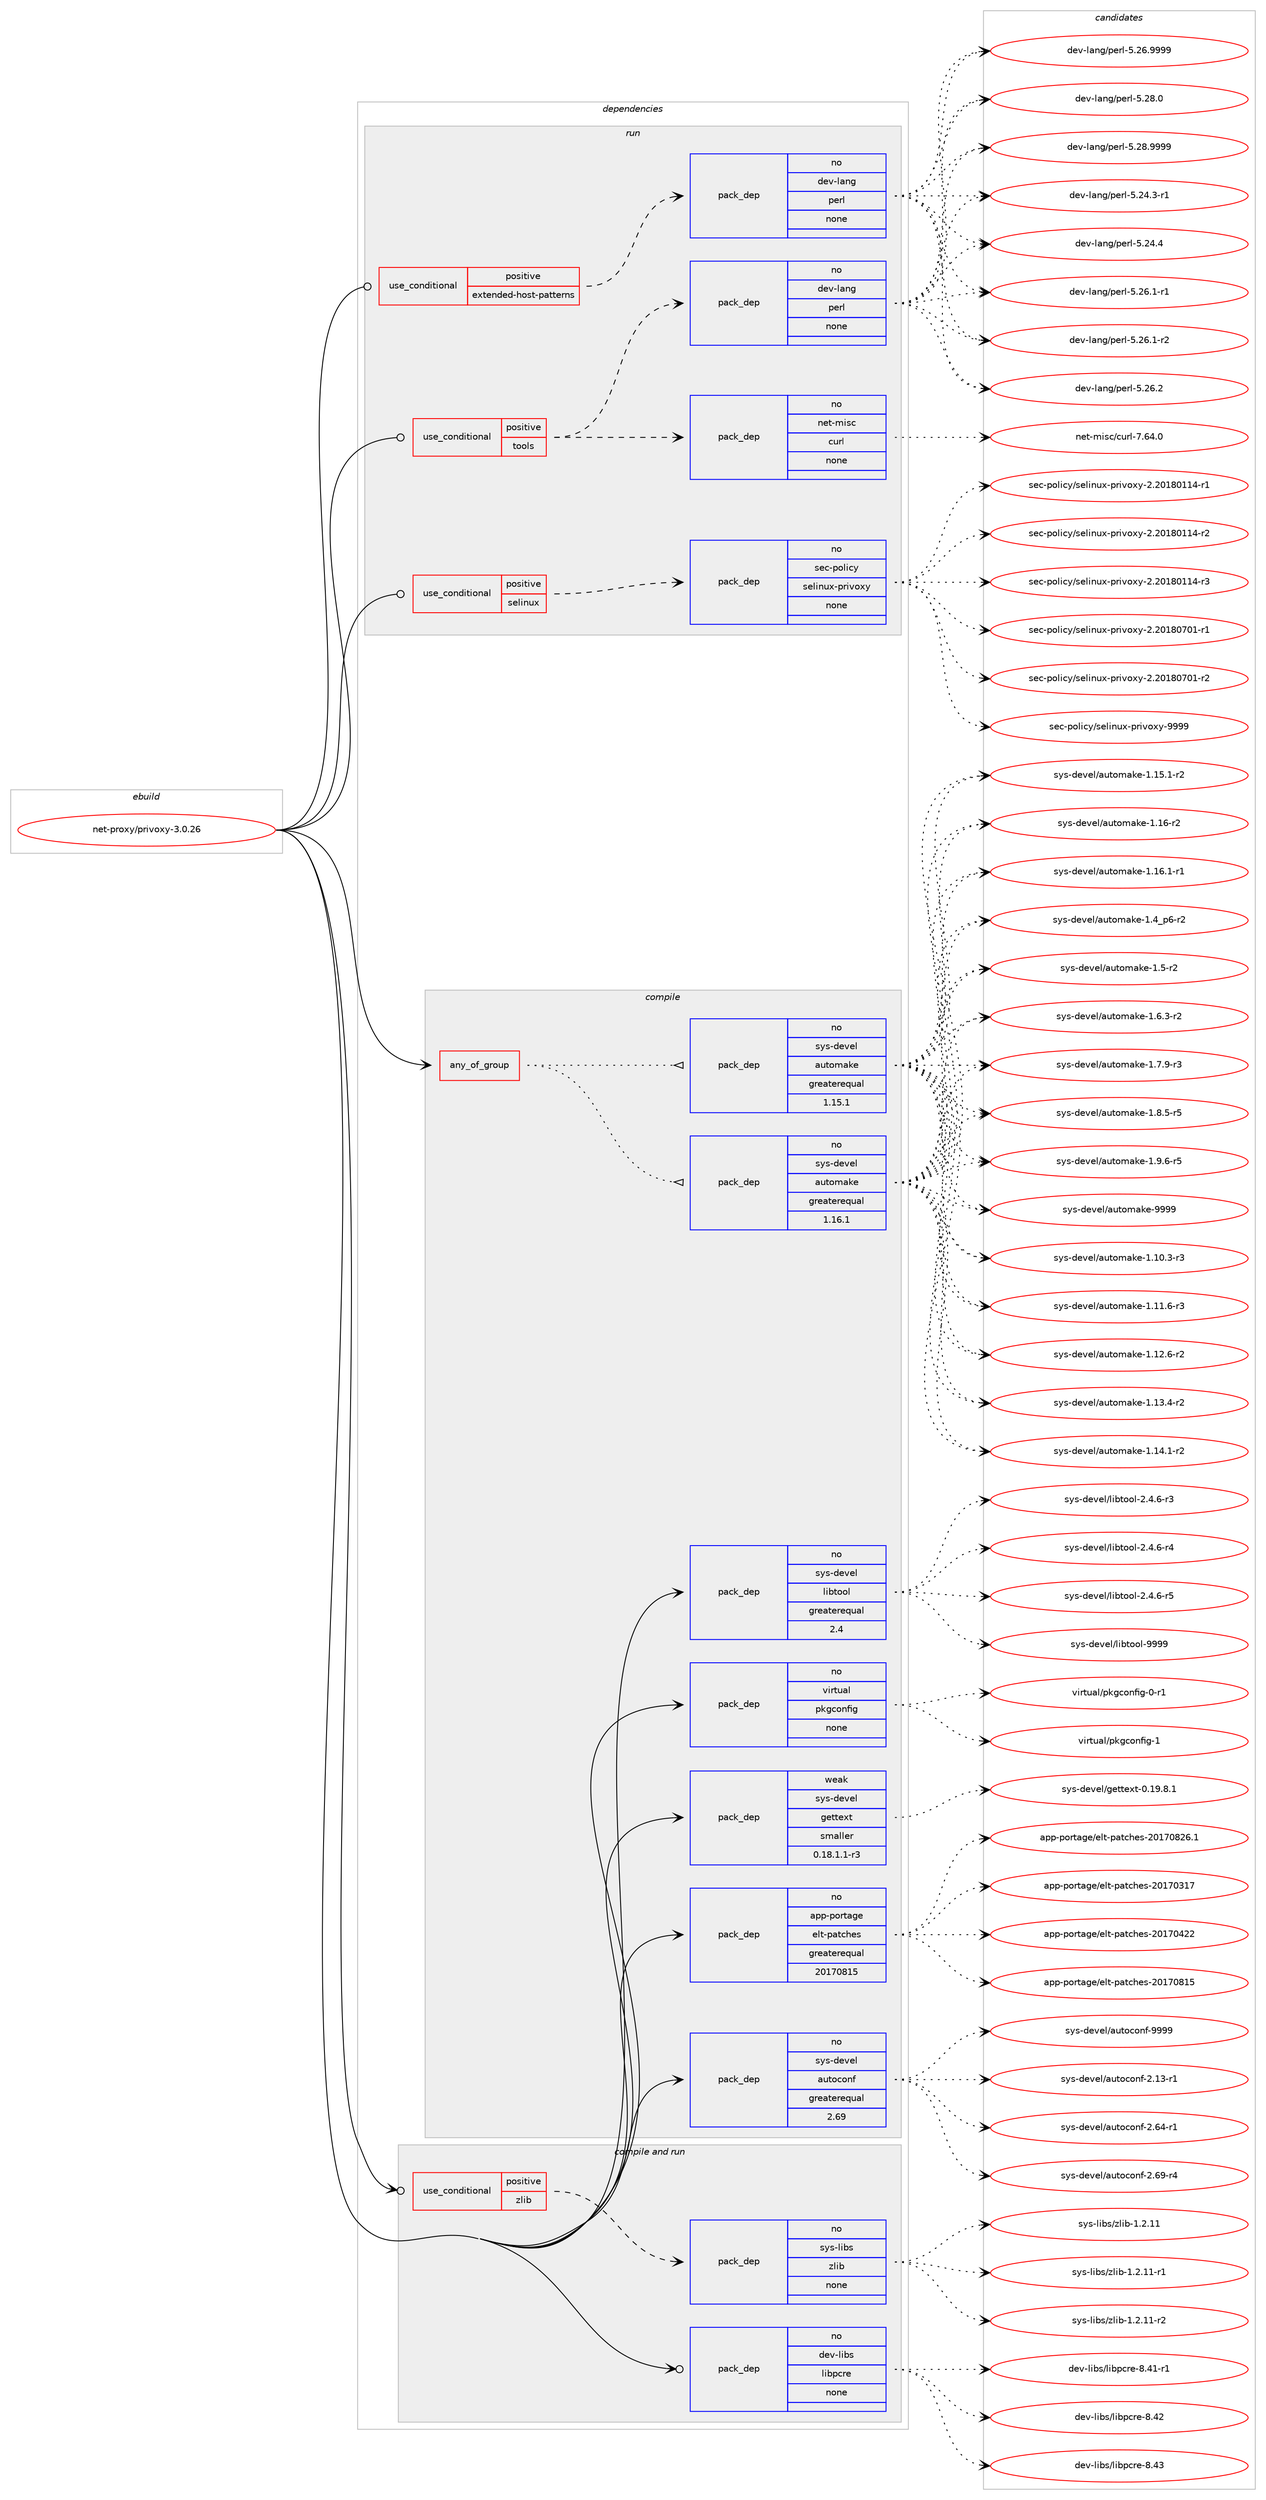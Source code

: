 digraph prolog {

# *************
# Graph options
# *************

newrank=true;
concentrate=true;
compound=true;
graph [rankdir=LR,fontname=Helvetica,fontsize=10,ranksep=1.5];#, ranksep=2.5, nodesep=0.2];
edge  [arrowhead=vee];
node  [fontname=Helvetica,fontsize=10];

# **********
# The ebuild
# **********

subgraph cluster_leftcol {
color=gray;
rank=same;
label=<<i>ebuild</i>>;
id [label="net-proxy/privoxy-3.0.26", color=red, width=4, href="../net-proxy/privoxy-3.0.26.svg"];
}

# ****************
# The dependencies
# ****************

subgraph cluster_midcol {
color=gray;
label=<<i>dependencies</i>>;
subgraph cluster_compile {
fillcolor="#eeeeee";
style=filled;
label=<<i>compile</i>>;
subgraph any26597 {
dependency1677760 [label=<<TABLE BORDER="0" CELLBORDER="1" CELLSPACING="0" CELLPADDING="4"><TR><TD CELLPADDING="10">any_of_group</TD></TR></TABLE>>, shape=none, color=red];subgraph pack1199753 {
dependency1677761 [label=<<TABLE BORDER="0" CELLBORDER="1" CELLSPACING="0" CELLPADDING="4" WIDTH="220"><TR><TD ROWSPAN="6" CELLPADDING="30">pack_dep</TD></TR><TR><TD WIDTH="110">no</TD></TR><TR><TD>sys-devel</TD></TR><TR><TD>automake</TD></TR><TR><TD>greaterequal</TD></TR><TR><TD>1.16.1</TD></TR></TABLE>>, shape=none, color=blue];
}
dependency1677760:e -> dependency1677761:w [weight=20,style="dotted",arrowhead="oinv"];
subgraph pack1199754 {
dependency1677762 [label=<<TABLE BORDER="0" CELLBORDER="1" CELLSPACING="0" CELLPADDING="4" WIDTH="220"><TR><TD ROWSPAN="6" CELLPADDING="30">pack_dep</TD></TR><TR><TD WIDTH="110">no</TD></TR><TR><TD>sys-devel</TD></TR><TR><TD>automake</TD></TR><TR><TD>greaterequal</TD></TR><TR><TD>1.15.1</TD></TR></TABLE>>, shape=none, color=blue];
}
dependency1677760:e -> dependency1677762:w [weight=20,style="dotted",arrowhead="oinv"];
}
id:e -> dependency1677760:w [weight=20,style="solid",arrowhead="vee"];
subgraph pack1199755 {
dependency1677763 [label=<<TABLE BORDER="0" CELLBORDER="1" CELLSPACING="0" CELLPADDING="4" WIDTH="220"><TR><TD ROWSPAN="6" CELLPADDING="30">pack_dep</TD></TR><TR><TD WIDTH="110">no</TD></TR><TR><TD>app-portage</TD></TR><TR><TD>elt-patches</TD></TR><TR><TD>greaterequal</TD></TR><TR><TD>20170815</TD></TR></TABLE>>, shape=none, color=blue];
}
id:e -> dependency1677763:w [weight=20,style="solid",arrowhead="vee"];
subgraph pack1199756 {
dependency1677764 [label=<<TABLE BORDER="0" CELLBORDER="1" CELLSPACING="0" CELLPADDING="4" WIDTH="220"><TR><TD ROWSPAN="6" CELLPADDING="30">pack_dep</TD></TR><TR><TD WIDTH="110">no</TD></TR><TR><TD>sys-devel</TD></TR><TR><TD>autoconf</TD></TR><TR><TD>greaterequal</TD></TR><TR><TD>2.69</TD></TR></TABLE>>, shape=none, color=blue];
}
id:e -> dependency1677764:w [weight=20,style="solid",arrowhead="vee"];
subgraph pack1199757 {
dependency1677765 [label=<<TABLE BORDER="0" CELLBORDER="1" CELLSPACING="0" CELLPADDING="4" WIDTH="220"><TR><TD ROWSPAN="6" CELLPADDING="30">pack_dep</TD></TR><TR><TD WIDTH="110">no</TD></TR><TR><TD>sys-devel</TD></TR><TR><TD>libtool</TD></TR><TR><TD>greaterequal</TD></TR><TR><TD>2.4</TD></TR></TABLE>>, shape=none, color=blue];
}
id:e -> dependency1677765:w [weight=20,style="solid",arrowhead="vee"];
subgraph pack1199758 {
dependency1677766 [label=<<TABLE BORDER="0" CELLBORDER="1" CELLSPACING="0" CELLPADDING="4" WIDTH="220"><TR><TD ROWSPAN="6" CELLPADDING="30">pack_dep</TD></TR><TR><TD WIDTH="110">no</TD></TR><TR><TD>virtual</TD></TR><TR><TD>pkgconfig</TD></TR><TR><TD>none</TD></TR><TR><TD></TD></TR></TABLE>>, shape=none, color=blue];
}
id:e -> dependency1677766:w [weight=20,style="solid",arrowhead="vee"];
subgraph pack1199759 {
dependency1677767 [label=<<TABLE BORDER="0" CELLBORDER="1" CELLSPACING="0" CELLPADDING="4" WIDTH="220"><TR><TD ROWSPAN="6" CELLPADDING="30">pack_dep</TD></TR><TR><TD WIDTH="110">weak</TD></TR><TR><TD>sys-devel</TD></TR><TR><TD>gettext</TD></TR><TR><TD>smaller</TD></TR><TR><TD>0.18.1.1-r3</TD></TR></TABLE>>, shape=none, color=blue];
}
id:e -> dependency1677767:w [weight=20,style="solid",arrowhead="vee"];
}
subgraph cluster_compileandrun {
fillcolor="#eeeeee";
style=filled;
label=<<i>compile and run</i>>;
subgraph cond450577 {
dependency1677768 [label=<<TABLE BORDER="0" CELLBORDER="1" CELLSPACING="0" CELLPADDING="4"><TR><TD ROWSPAN="3" CELLPADDING="10">use_conditional</TD></TR><TR><TD>positive</TD></TR><TR><TD>zlib</TD></TR></TABLE>>, shape=none, color=red];
subgraph pack1199760 {
dependency1677769 [label=<<TABLE BORDER="0" CELLBORDER="1" CELLSPACING="0" CELLPADDING="4" WIDTH="220"><TR><TD ROWSPAN="6" CELLPADDING="30">pack_dep</TD></TR><TR><TD WIDTH="110">no</TD></TR><TR><TD>sys-libs</TD></TR><TR><TD>zlib</TD></TR><TR><TD>none</TD></TR><TR><TD></TD></TR></TABLE>>, shape=none, color=blue];
}
dependency1677768:e -> dependency1677769:w [weight=20,style="dashed",arrowhead="vee"];
}
id:e -> dependency1677768:w [weight=20,style="solid",arrowhead="odotvee"];
subgraph pack1199761 {
dependency1677770 [label=<<TABLE BORDER="0" CELLBORDER="1" CELLSPACING="0" CELLPADDING="4" WIDTH="220"><TR><TD ROWSPAN="6" CELLPADDING="30">pack_dep</TD></TR><TR><TD WIDTH="110">no</TD></TR><TR><TD>dev-libs</TD></TR><TR><TD>libpcre</TD></TR><TR><TD>none</TD></TR><TR><TD></TD></TR></TABLE>>, shape=none, color=blue];
}
id:e -> dependency1677770:w [weight=20,style="solid",arrowhead="odotvee"];
}
subgraph cluster_run {
fillcolor="#eeeeee";
style=filled;
label=<<i>run</i>>;
subgraph cond450578 {
dependency1677771 [label=<<TABLE BORDER="0" CELLBORDER="1" CELLSPACING="0" CELLPADDING="4"><TR><TD ROWSPAN="3" CELLPADDING="10">use_conditional</TD></TR><TR><TD>positive</TD></TR><TR><TD>extended-host-patterns</TD></TR></TABLE>>, shape=none, color=red];
subgraph pack1199762 {
dependency1677772 [label=<<TABLE BORDER="0" CELLBORDER="1" CELLSPACING="0" CELLPADDING="4" WIDTH="220"><TR><TD ROWSPAN="6" CELLPADDING="30">pack_dep</TD></TR><TR><TD WIDTH="110">no</TD></TR><TR><TD>dev-lang</TD></TR><TR><TD>perl</TD></TR><TR><TD>none</TD></TR><TR><TD></TD></TR></TABLE>>, shape=none, color=blue];
}
dependency1677771:e -> dependency1677772:w [weight=20,style="dashed",arrowhead="vee"];
}
id:e -> dependency1677771:w [weight=20,style="solid",arrowhead="odot"];
subgraph cond450579 {
dependency1677773 [label=<<TABLE BORDER="0" CELLBORDER="1" CELLSPACING="0" CELLPADDING="4"><TR><TD ROWSPAN="3" CELLPADDING="10">use_conditional</TD></TR><TR><TD>positive</TD></TR><TR><TD>selinux</TD></TR></TABLE>>, shape=none, color=red];
subgraph pack1199763 {
dependency1677774 [label=<<TABLE BORDER="0" CELLBORDER="1" CELLSPACING="0" CELLPADDING="4" WIDTH="220"><TR><TD ROWSPAN="6" CELLPADDING="30">pack_dep</TD></TR><TR><TD WIDTH="110">no</TD></TR><TR><TD>sec-policy</TD></TR><TR><TD>selinux-privoxy</TD></TR><TR><TD>none</TD></TR><TR><TD></TD></TR></TABLE>>, shape=none, color=blue];
}
dependency1677773:e -> dependency1677774:w [weight=20,style="dashed",arrowhead="vee"];
}
id:e -> dependency1677773:w [weight=20,style="solid",arrowhead="odot"];
subgraph cond450580 {
dependency1677775 [label=<<TABLE BORDER="0" CELLBORDER="1" CELLSPACING="0" CELLPADDING="4"><TR><TD ROWSPAN="3" CELLPADDING="10">use_conditional</TD></TR><TR><TD>positive</TD></TR><TR><TD>tools</TD></TR></TABLE>>, shape=none, color=red];
subgraph pack1199764 {
dependency1677776 [label=<<TABLE BORDER="0" CELLBORDER="1" CELLSPACING="0" CELLPADDING="4" WIDTH="220"><TR><TD ROWSPAN="6" CELLPADDING="30">pack_dep</TD></TR><TR><TD WIDTH="110">no</TD></TR><TR><TD>net-misc</TD></TR><TR><TD>curl</TD></TR><TR><TD>none</TD></TR><TR><TD></TD></TR></TABLE>>, shape=none, color=blue];
}
dependency1677775:e -> dependency1677776:w [weight=20,style="dashed",arrowhead="vee"];
subgraph pack1199765 {
dependency1677777 [label=<<TABLE BORDER="0" CELLBORDER="1" CELLSPACING="0" CELLPADDING="4" WIDTH="220"><TR><TD ROWSPAN="6" CELLPADDING="30">pack_dep</TD></TR><TR><TD WIDTH="110">no</TD></TR><TR><TD>dev-lang</TD></TR><TR><TD>perl</TD></TR><TR><TD>none</TD></TR><TR><TD></TD></TR></TABLE>>, shape=none, color=blue];
}
dependency1677775:e -> dependency1677777:w [weight=20,style="dashed",arrowhead="vee"];
}
id:e -> dependency1677775:w [weight=20,style="solid",arrowhead="odot"];
}
}

# **************
# The candidates
# **************

subgraph cluster_choices {
rank=same;
color=gray;
label=<<i>candidates</i>>;

subgraph choice1199753 {
color=black;
nodesep=1;
choice11512111545100101118101108479711711611110997107101454946494846514511451 [label="sys-devel/automake-1.10.3-r3", color=red, width=4,href="../sys-devel/automake-1.10.3-r3.svg"];
choice11512111545100101118101108479711711611110997107101454946494946544511451 [label="sys-devel/automake-1.11.6-r3", color=red, width=4,href="../sys-devel/automake-1.11.6-r3.svg"];
choice11512111545100101118101108479711711611110997107101454946495046544511450 [label="sys-devel/automake-1.12.6-r2", color=red, width=4,href="../sys-devel/automake-1.12.6-r2.svg"];
choice11512111545100101118101108479711711611110997107101454946495146524511450 [label="sys-devel/automake-1.13.4-r2", color=red, width=4,href="../sys-devel/automake-1.13.4-r2.svg"];
choice11512111545100101118101108479711711611110997107101454946495246494511450 [label="sys-devel/automake-1.14.1-r2", color=red, width=4,href="../sys-devel/automake-1.14.1-r2.svg"];
choice11512111545100101118101108479711711611110997107101454946495346494511450 [label="sys-devel/automake-1.15.1-r2", color=red, width=4,href="../sys-devel/automake-1.15.1-r2.svg"];
choice1151211154510010111810110847971171161111099710710145494649544511450 [label="sys-devel/automake-1.16-r2", color=red, width=4,href="../sys-devel/automake-1.16-r2.svg"];
choice11512111545100101118101108479711711611110997107101454946495446494511449 [label="sys-devel/automake-1.16.1-r1", color=red, width=4,href="../sys-devel/automake-1.16.1-r1.svg"];
choice115121115451001011181011084797117116111109971071014549465295112544511450 [label="sys-devel/automake-1.4_p6-r2", color=red, width=4,href="../sys-devel/automake-1.4_p6-r2.svg"];
choice11512111545100101118101108479711711611110997107101454946534511450 [label="sys-devel/automake-1.5-r2", color=red, width=4,href="../sys-devel/automake-1.5-r2.svg"];
choice115121115451001011181011084797117116111109971071014549465446514511450 [label="sys-devel/automake-1.6.3-r2", color=red, width=4,href="../sys-devel/automake-1.6.3-r2.svg"];
choice115121115451001011181011084797117116111109971071014549465546574511451 [label="sys-devel/automake-1.7.9-r3", color=red, width=4,href="../sys-devel/automake-1.7.9-r3.svg"];
choice115121115451001011181011084797117116111109971071014549465646534511453 [label="sys-devel/automake-1.8.5-r5", color=red, width=4,href="../sys-devel/automake-1.8.5-r5.svg"];
choice115121115451001011181011084797117116111109971071014549465746544511453 [label="sys-devel/automake-1.9.6-r5", color=red, width=4,href="../sys-devel/automake-1.9.6-r5.svg"];
choice115121115451001011181011084797117116111109971071014557575757 [label="sys-devel/automake-9999", color=red, width=4,href="../sys-devel/automake-9999.svg"];
dependency1677761:e -> choice11512111545100101118101108479711711611110997107101454946494846514511451:w [style=dotted,weight="100"];
dependency1677761:e -> choice11512111545100101118101108479711711611110997107101454946494946544511451:w [style=dotted,weight="100"];
dependency1677761:e -> choice11512111545100101118101108479711711611110997107101454946495046544511450:w [style=dotted,weight="100"];
dependency1677761:e -> choice11512111545100101118101108479711711611110997107101454946495146524511450:w [style=dotted,weight="100"];
dependency1677761:e -> choice11512111545100101118101108479711711611110997107101454946495246494511450:w [style=dotted,weight="100"];
dependency1677761:e -> choice11512111545100101118101108479711711611110997107101454946495346494511450:w [style=dotted,weight="100"];
dependency1677761:e -> choice1151211154510010111810110847971171161111099710710145494649544511450:w [style=dotted,weight="100"];
dependency1677761:e -> choice11512111545100101118101108479711711611110997107101454946495446494511449:w [style=dotted,weight="100"];
dependency1677761:e -> choice115121115451001011181011084797117116111109971071014549465295112544511450:w [style=dotted,weight="100"];
dependency1677761:e -> choice11512111545100101118101108479711711611110997107101454946534511450:w [style=dotted,weight="100"];
dependency1677761:e -> choice115121115451001011181011084797117116111109971071014549465446514511450:w [style=dotted,weight="100"];
dependency1677761:e -> choice115121115451001011181011084797117116111109971071014549465546574511451:w [style=dotted,weight="100"];
dependency1677761:e -> choice115121115451001011181011084797117116111109971071014549465646534511453:w [style=dotted,weight="100"];
dependency1677761:e -> choice115121115451001011181011084797117116111109971071014549465746544511453:w [style=dotted,weight="100"];
dependency1677761:e -> choice115121115451001011181011084797117116111109971071014557575757:w [style=dotted,weight="100"];
}
subgraph choice1199754 {
color=black;
nodesep=1;
choice11512111545100101118101108479711711611110997107101454946494846514511451 [label="sys-devel/automake-1.10.3-r3", color=red, width=4,href="../sys-devel/automake-1.10.3-r3.svg"];
choice11512111545100101118101108479711711611110997107101454946494946544511451 [label="sys-devel/automake-1.11.6-r3", color=red, width=4,href="../sys-devel/automake-1.11.6-r3.svg"];
choice11512111545100101118101108479711711611110997107101454946495046544511450 [label="sys-devel/automake-1.12.6-r2", color=red, width=4,href="../sys-devel/automake-1.12.6-r2.svg"];
choice11512111545100101118101108479711711611110997107101454946495146524511450 [label="sys-devel/automake-1.13.4-r2", color=red, width=4,href="../sys-devel/automake-1.13.4-r2.svg"];
choice11512111545100101118101108479711711611110997107101454946495246494511450 [label="sys-devel/automake-1.14.1-r2", color=red, width=4,href="../sys-devel/automake-1.14.1-r2.svg"];
choice11512111545100101118101108479711711611110997107101454946495346494511450 [label="sys-devel/automake-1.15.1-r2", color=red, width=4,href="../sys-devel/automake-1.15.1-r2.svg"];
choice1151211154510010111810110847971171161111099710710145494649544511450 [label="sys-devel/automake-1.16-r2", color=red, width=4,href="../sys-devel/automake-1.16-r2.svg"];
choice11512111545100101118101108479711711611110997107101454946495446494511449 [label="sys-devel/automake-1.16.1-r1", color=red, width=4,href="../sys-devel/automake-1.16.1-r1.svg"];
choice115121115451001011181011084797117116111109971071014549465295112544511450 [label="sys-devel/automake-1.4_p6-r2", color=red, width=4,href="../sys-devel/automake-1.4_p6-r2.svg"];
choice11512111545100101118101108479711711611110997107101454946534511450 [label="sys-devel/automake-1.5-r2", color=red, width=4,href="../sys-devel/automake-1.5-r2.svg"];
choice115121115451001011181011084797117116111109971071014549465446514511450 [label="sys-devel/automake-1.6.3-r2", color=red, width=4,href="../sys-devel/automake-1.6.3-r2.svg"];
choice115121115451001011181011084797117116111109971071014549465546574511451 [label="sys-devel/automake-1.7.9-r3", color=red, width=4,href="../sys-devel/automake-1.7.9-r3.svg"];
choice115121115451001011181011084797117116111109971071014549465646534511453 [label="sys-devel/automake-1.8.5-r5", color=red, width=4,href="../sys-devel/automake-1.8.5-r5.svg"];
choice115121115451001011181011084797117116111109971071014549465746544511453 [label="sys-devel/automake-1.9.6-r5", color=red, width=4,href="../sys-devel/automake-1.9.6-r5.svg"];
choice115121115451001011181011084797117116111109971071014557575757 [label="sys-devel/automake-9999", color=red, width=4,href="../sys-devel/automake-9999.svg"];
dependency1677762:e -> choice11512111545100101118101108479711711611110997107101454946494846514511451:w [style=dotted,weight="100"];
dependency1677762:e -> choice11512111545100101118101108479711711611110997107101454946494946544511451:w [style=dotted,weight="100"];
dependency1677762:e -> choice11512111545100101118101108479711711611110997107101454946495046544511450:w [style=dotted,weight="100"];
dependency1677762:e -> choice11512111545100101118101108479711711611110997107101454946495146524511450:w [style=dotted,weight="100"];
dependency1677762:e -> choice11512111545100101118101108479711711611110997107101454946495246494511450:w [style=dotted,weight="100"];
dependency1677762:e -> choice11512111545100101118101108479711711611110997107101454946495346494511450:w [style=dotted,weight="100"];
dependency1677762:e -> choice1151211154510010111810110847971171161111099710710145494649544511450:w [style=dotted,weight="100"];
dependency1677762:e -> choice11512111545100101118101108479711711611110997107101454946495446494511449:w [style=dotted,weight="100"];
dependency1677762:e -> choice115121115451001011181011084797117116111109971071014549465295112544511450:w [style=dotted,weight="100"];
dependency1677762:e -> choice11512111545100101118101108479711711611110997107101454946534511450:w [style=dotted,weight="100"];
dependency1677762:e -> choice115121115451001011181011084797117116111109971071014549465446514511450:w [style=dotted,weight="100"];
dependency1677762:e -> choice115121115451001011181011084797117116111109971071014549465546574511451:w [style=dotted,weight="100"];
dependency1677762:e -> choice115121115451001011181011084797117116111109971071014549465646534511453:w [style=dotted,weight="100"];
dependency1677762:e -> choice115121115451001011181011084797117116111109971071014549465746544511453:w [style=dotted,weight="100"];
dependency1677762:e -> choice115121115451001011181011084797117116111109971071014557575757:w [style=dotted,weight="100"];
}
subgraph choice1199755 {
color=black;
nodesep=1;
choice97112112451121111141169710310147101108116451129711699104101115455048495548514955 [label="app-portage/elt-patches-20170317", color=red, width=4,href="../app-portage/elt-patches-20170317.svg"];
choice97112112451121111141169710310147101108116451129711699104101115455048495548525050 [label="app-portage/elt-patches-20170422", color=red, width=4,href="../app-portage/elt-patches-20170422.svg"];
choice97112112451121111141169710310147101108116451129711699104101115455048495548564953 [label="app-portage/elt-patches-20170815", color=red, width=4,href="../app-portage/elt-patches-20170815.svg"];
choice971121124511211111411697103101471011081164511297116991041011154550484955485650544649 [label="app-portage/elt-patches-20170826.1", color=red, width=4,href="../app-portage/elt-patches-20170826.1.svg"];
dependency1677763:e -> choice97112112451121111141169710310147101108116451129711699104101115455048495548514955:w [style=dotted,weight="100"];
dependency1677763:e -> choice97112112451121111141169710310147101108116451129711699104101115455048495548525050:w [style=dotted,weight="100"];
dependency1677763:e -> choice97112112451121111141169710310147101108116451129711699104101115455048495548564953:w [style=dotted,weight="100"];
dependency1677763:e -> choice971121124511211111411697103101471011081164511297116991041011154550484955485650544649:w [style=dotted,weight="100"];
}
subgraph choice1199756 {
color=black;
nodesep=1;
choice1151211154510010111810110847971171161119911111010245504649514511449 [label="sys-devel/autoconf-2.13-r1", color=red, width=4,href="../sys-devel/autoconf-2.13-r1.svg"];
choice1151211154510010111810110847971171161119911111010245504654524511449 [label="sys-devel/autoconf-2.64-r1", color=red, width=4,href="../sys-devel/autoconf-2.64-r1.svg"];
choice1151211154510010111810110847971171161119911111010245504654574511452 [label="sys-devel/autoconf-2.69-r4", color=red, width=4,href="../sys-devel/autoconf-2.69-r4.svg"];
choice115121115451001011181011084797117116111991111101024557575757 [label="sys-devel/autoconf-9999", color=red, width=4,href="../sys-devel/autoconf-9999.svg"];
dependency1677764:e -> choice1151211154510010111810110847971171161119911111010245504649514511449:w [style=dotted,weight="100"];
dependency1677764:e -> choice1151211154510010111810110847971171161119911111010245504654524511449:w [style=dotted,weight="100"];
dependency1677764:e -> choice1151211154510010111810110847971171161119911111010245504654574511452:w [style=dotted,weight="100"];
dependency1677764:e -> choice115121115451001011181011084797117116111991111101024557575757:w [style=dotted,weight="100"];
}
subgraph choice1199757 {
color=black;
nodesep=1;
choice1151211154510010111810110847108105981161111111084550465246544511451 [label="sys-devel/libtool-2.4.6-r3", color=red, width=4,href="../sys-devel/libtool-2.4.6-r3.svg"];
choice1151211154510010111810110847108105981161111111084550465246544511452 [label="sys-devel/libtool-2.4.6-r4", color=red, width=4,href="../sys-devel/libtool-2.4.6-r4.svg"];
choice1151211154510010111810110847108105981161111111084550465246544511453 [label="sys-devel/libtool-2.4.6-r5", color=red, width=4,href="../sys-devel/libtool-2.4.6-r5.svg"];
choice1151211154510010111810110847108105981161111111084557575757 [label="sys-devel/libtool-9999", color=red, width=4,href="../sys-devel/libtool-9999.svg"];
dependency1677765:e -> choice1151211154510010111810110847108105981161111111084550465246544511451:w [style=dotted,weight="100"];
dependency1677765:e -> choice1151211154510010111810110847108105981161111111084550465246544511452:w [style=dotted,weight="100"];
dependency1677765:e -> choice1151211154510010111810110847108105981161111111084550465246544511453:w [style=dotted,weight="100"];
dependency1677765:e -> choice1151211154510010111810110847108105981161111111084557575757:w [style=dotted,weight="100"];
}
subgraph choice1199758 {
color=black;
nodesep=1;
choice11810511411611797108471121071039911111010210510345484511449 [label="virtual/pkgconfig-0-r1", color=red, width=4,href="../virtual/pkgconfig-0-r1.svg"];
choice1181051141161179710847112107103991111101021051034549 [label="virtual/pkgconfig-1", color=red, width=4,href="../virtual/pkgconfig-1.svg"];
dependency1677766:e -> choice11810511411611797108471121071039911111010210510345484511449:w [style=dotted,weight="100"];
dependency1677766:e -> choice1181051141161179710847112107103991111101021051034549:w [style=dotted,weight="100"];
}
subgraph choice1199759 {
color=black;
nodesep=1;
choice1151211154510010111810110847103101116116101120116454846495746564649 [label="sys-devel/gettext-0.19.8.1", color=red, width=4,href="../sys-devel/gettext-0.19.8.1.svg"];
dependency1677767:e -> choice1151211154510010111810110847103101116116101120116454846495746564649:w [style=dotted,weight="100"];
}
subgraph choice1199760 {
color=black;
nodesep=1;
choice1151211154510810598115471221081059845494650464949 [label="sys-libs/zlib-1.2.11", color=red, width=4,href="../sys-libs/zlib-1.2.11.svg"];
choice11512111545108105981154712210810598454946504649494511449 [label="sys-libs/zlib-1.2.11-r1", color=red, width=4,href="../sys-libs/zlib-1.2.11-r1.svg"];
choice11512111545108105981154712210810598454946504649494511450 [label="sys-libs/zlib-1.2.11-r2", color=red, width=4,href="../sys-libs/zlib-1.2.11-r2.svg"];
dependency1677769:e -> choice1151211154510810598115471221081059845494650464949:w [style=dotted,weight="100"];
dependency1677769:e -> choice11512111545108105981154712210810598454946504649494511449:w [style=dotted,weight="100"];
dependency1677769:e -> choice11512111545108105981154712210810598454946504649494511450:w [style=dotted,weight="100"];
}
subgraph choice1199761 {
color=black;
nodesep=1;
choice100101118451081059811547108105981129911410145564652494511449 [label="dev-libs/libpcre-8.41-r1", color=red, width=4,href="../dev-libs/libpcre-8.41-r1.svg"];
choice10010111845108105981154710810598112991141014556465250 [label="dev-libs/libpcre-8.42", color=red, width=4,href="../dev-libs/libpcre-8.42.svg"];
choice10010111845108105981154710810598112991141014556465251 [label="dev-libs/libpcre-8.43", color=red, width=4,href="../dev-libs/libpcre-8.43.svg"];
dependency1677770:e -> choice100101118451081059811547108105981129911410145564652494511449:w [style=dotted,weight="100"];
dependency1677770:e -> choice10010111845108105981154710810598112991141014556465250:w [style=dotted,weight="100"];
dependency1677770:e -> choice10010111845108105981154710810598112991141014556465251:w [style=dotted,weight="100"];
}
subgraph choice1199762 {
color=black;
nodesep=1;
choice100101118451089711010347112101114108455346505246514511449 [label="dev-lang/perl-5.24.3-r1", color=red, width=4,href="../dev-lang/perl-5.24.3-r1.svg"];
choice10010111845108971101034711210111410845534650524652 [label="dev-lang/perl-5.24.4", color=red, width=4,href="../dev-lang/perl-5.24.4.svg"];
choice100101118451089711010347112101114108455346505446494511449 [label="dev-lang/perl-5.26.1-r1", color=red, width=4,href="../dev-lang/perl-5.26.1-r1.svg"];
choice100101118451089711010347112101114108455346505446494511450 [label="dev-lang/perl-5.26.1-r2", color=red, width=4,href="../dev-lang/perl-5.26.1-r2.svg"];
choice10010111845108971101034711210111410845534650544650 [label="dev-lang/perl-5.26.2", color=red, width=4,href="../dev-lang/perl-5.26.2.svg"];
choice10010111845108971101034711210111410845534650544657575757 [label="dev-lang/perl-5.26.9999", color=red, width=4,href="../dev-lang/perl-5.26.9999.svg"];
choice10010111845108971101034711210111410845534650564648 [label="dev-lang/perl-5.28.0", color=red, width=4,href="../dev-lang/perl-5.28.0.svg"];
choice10010111845108971101034711210111410845534650564657575757 [label="dev-lang/perl-5.28.9999", color=red, width=4,href="../dev-lang/perl-5.28.9999.svg"];
dependency1677772:e -> choice100101118451089711010347112101114108455346505246514511449:w [style=dotted,weight="100"];
dependency1677772:e -> choice10010111845108971101034711210111410845534650524652:w [style=dotted,weight="100"];
dependency1677772:e -> choice100101118451089711010347112101114108455346505446494511449:w [style=dotted,weight="100"];
dependency1677772:e -> choice100101118451089711010347112101114108455346505446494511450:w [style=dotted,weight="100"];
dependency1677772:e -> choice10010111845108971101034711210111410845534650544650:w [style=dotted,weight="100"];
dependency1677772:e -> choice10010111845108971101034711210111410845534650544657575757:w [style=dotted,weight="100"];
dependency1677772:e -> choice10010111845108971101034711210111410845534650564648:w [style=dotted,weight="100"];
dependency1677772:e -> choice10010111845108971101034711210111410845534650564657575757:w [style=dotted,weight="100"];
}
subgraph choice1199763 {
color=black;
nodesep=1;
choice115101994511211110810599121471151011081051101171204511211410511811112012145504650484956484949524511449 [label="sec-policy/selinux-privoxy-2.20180114-r1", color=red, width=4,href="../sec-policy/selinux-privoxy-2.20180114-r1.svg"];
choice115101994511211110810599121471151011081051101171204511211410511811112012145504650484956484949524511450 [label="sec-policy/selinux-privoxy-2.20180114-r2", color=red, width=4,href="../sec-policy/selinux-privoxy-2.20180114-r2.svg"];
choice115101994511211110810599121471151011081051101171204511211410511811112012145504650484956484949524511451 [label="sec-policy/selinux-privoxy-2.20180114-r3", color=red, width=4,href="../sec-policy/selinux-privoxy-2.20180114-r3.svg"];
choice115101994511211110810599121471151011081051101171204511211410511811112012145504650484956485548494511449 [label="sec-policy/selinux-privoxy-2.20180701-r1", color=red, width=4,href="../sec-policy/selinux-privoxy-2.20180701-r1.svg"];
choice115101994511211110810599121471151011081051101171204511211410511811112012145504650484956485548494511450 [label="sec-policy/selinux-privoxy-2.20180701-r2", color=red, width=4,href="../sec-policy/selinux-privoxy-2.20180701-r2.svg"];
choice11510199451121111081059912147115101108105110117120451121141051181111201214557575757 [label="sec-policy/selinux-privoxy-9999", color=red, width=4,href="../sec-policy/selinux-privoxy-9999.svg"];
dependency1677774:e -> choice115101994511211110810599121471151011081051101171204511211410511811112012145504650484956484949524511449:w [style=dotted,weight="100"];
dependency1677774:e -> choice115101994511211110810599121471151011081051101171204511211410511811112012145504650484956484949524511450:w [style=dotted,weight="100"];
dependency1677774:e -> choice115101994511211110810599121471151011081051101171204511211410511811112012145504650484956484949524511451:w [style=dotted,weight="100"];
dependency1677774:e -> choice115101994511211110810599121471151011081051101171204511211410511811112012145504650484956485548494511449:w [style=dotted,weight="100"];
dependency1677774:e -> choice115101994511211110810599121471151011081051101171204511211410511811112012145504650484956485548494511450:w [style=dotted,weight="100"];
dependency1677774:e -> choice11510199451121111081059912147115101108105110117120451121141051181111201214557575757:w [style=dotted,weight="100"];
}
subgraph choice1199764 {
color=black;
nodesep=1;
choice1101011164510910511599479911711410845554654524648 [label="net-misc/curl-7.64.0", color=red, width=4,href="../net-misc/curl-7.64.0.svg"];
dependency1677776:e -> choice1101011164510910511599479911711410845554654524648:w [style=dotted,weight="100"];
}
subgraph choice1199765 {
color=black;
nodesep=1;
choice100101118451089711010347112101114108455346505246514511449 [label="dev-lang/perl-5.24.3-r1", color=red, width=4,href="../dev-lang/perl-5.24.3-r1.svg"];
choice10010111845108971101034711210111410845534650524652 [label="dev-lang/perl-5.24.4", color=red, width=4,href="../dev-lang/perl-5.24.4.svg"];
choice100101118451089711010347112101114108455346505446494511449 [label="dev-lang/perl-5.26.1-r1", color=red, width=4,href="../dev-lang/perl-5.26.1-r1.svg"];
choice100101118451089711010347112101114108455346505446494511450 [label="dev-lang/perl-5.26.1-r2", color=red, width=4,href="../dev-lang/perl-5.26.1-r2.svg"];
choice10010111845108971101034711210111410845534650544650 [label="dev-lang/perl-5.26.2", color=red, width=4,href="../dev-lang/perl-5.26.2.svg"];
choice10010111845108971101034711210111410845534650544657575757 [label="dev-lang/perl-5.26.9999", color=red, width=4,href="../dev-lang/perl-5.26.9999.svg"];
choice10010111845108971101034711210111410845534650564648 [label="dev-lang/perl-5.28.0", color=red, width=4,href="../dev-lang/perl-5.28.0.svg"];
choice10010111845108971101034711210111410845534650564657575757 [label="dev-lang/perl-5.28.9999", color=red, width=4,href="../dev-lang/perl-5.28.9999.svg"];
dependency1677777:e -> choice100101118451089711010347112101114108455346505246514511449:w [style=dotted,weight="100"];
dependency1677777:e -> choice10010111845108971101034711210111410845534650524652:w [style=dotted,weight="100"];
dependency1677777:e -> choice100101118451089711010347112101114108455346505446494511449:w [style=dotted,weight="100"];
dependency1677777:e -> choice100101118451089711010347112101114108455346505446494511450:w [style=dotted,weight="100"];
dependency1677777:e -> choice10010111845108971101034711210111410845534650544650:w [style=dotted,weight="100"];
dependency1677777:e -> choice10010111845108971101034711210111410845534650544657575757:w [style=dotted,weight="100"];
dependency1677777:e -> choice10010111845108971101034711210111410845534650564648:w [style=dotted,weight="100"];
dependency1677777:e -> choice10010111845108971101034711210111410845534650564657575757:w [style=dotted,weight="100"];
}
}

}
